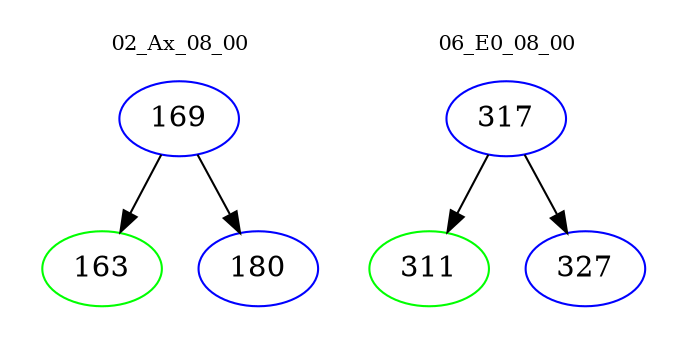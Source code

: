 digraph{
subgraph cluster_0 {
color = white
label = "02_Ax_08_00";
fontsize=10;
T0_169 [label="169", color="blue"]
T0_169 -> T0_163 [color="black"]
T0_163 [label="163", color="green"]
T0_169 -> T0_180 [color="black"]
T0_180 [label="180", color="blue"]
}
subgraph cluster_1 {
color = white
label = "06_E0_08_00";
fontsize=10;
T1_317 [label="317", color="blue"]
T1_317 -> T1_311 [color="black"]
T1_311 [label="311", color="green"]
T1_317 -> T1_327 [color="black"]
T1_327 [label="327", color="blue"]
}
}
